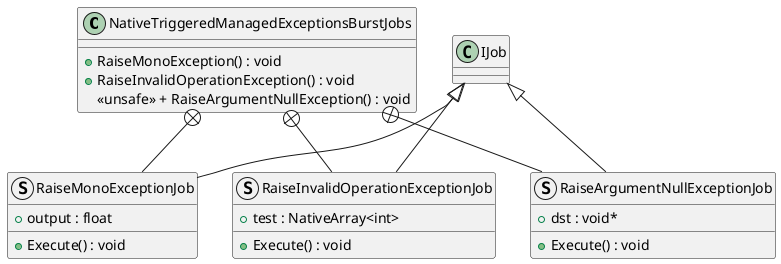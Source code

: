 @startuml
class NativeTriggeredManagedExceptionsBurstJobs {
    + RaiseMonoException() : void
    + RaiseInvalidOperationException() : void
    <<unsafe>> + RaiseArgumentNullException() : void
}
struct RaiseMonoExceptionJob {
    + output : float
    + Execute() : void
}
struct RaiseInvalidOperationExceptionJob {
    + test : NativeArray<int>
    + Execute() : void
}
struct RaiseArgumentNullExceptionJob {
    + dst : void*
    + Execute() : void
}
NativeTriggeredManagedExceptionsBurstJobs +-- RaiseMonoExceptionJob
IJob <|-- RaiseMonoExceptionJob
NativeTriggeredManagedExceptionsBurstJobs +-- RaiseInvalidOperationExceptionJob
IJob <|-- RaiseInvalidOperationExceptionJob
NativeTriggeredManagedExceptionsBurstJobs +-- RaiseArgumentNullExceptionJob
IJob <|-- RaiseArgumentNullExceptionJob
@enduml
